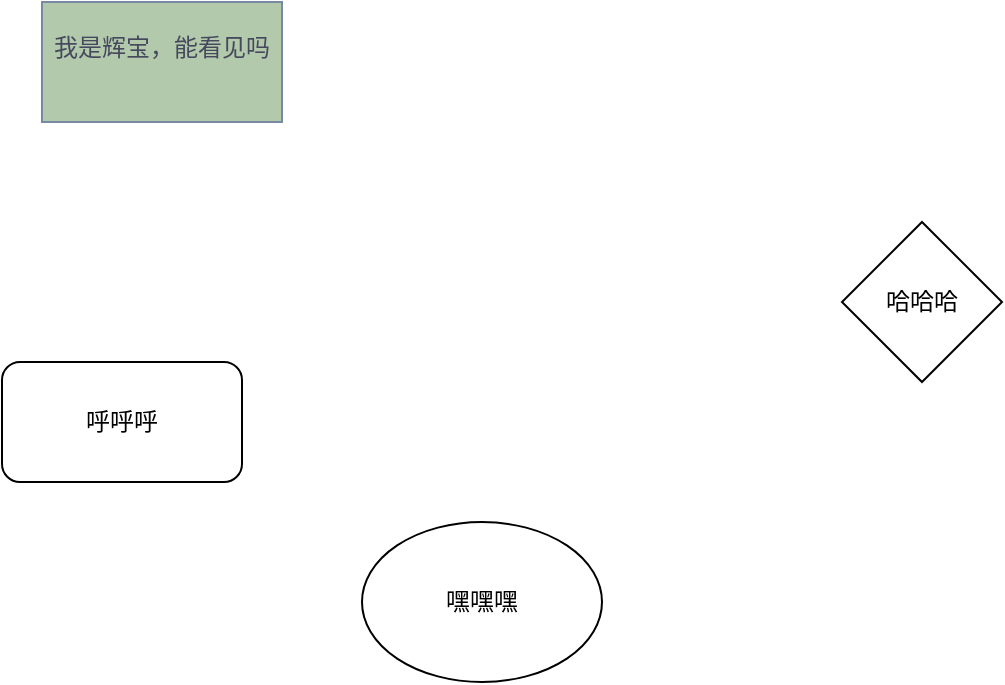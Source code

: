 <mxfile version="24.2.3" type="github">
  <diagram name="第 1 页" id="36TPz7dx8vjbyHLxK2UX">
    <mxGraphModel dx="786" dy="459" grid="1" gridSize="10" guides="1" tooltips="1" connect="1" arrows="1" fold="1" page="1" pageScale="1" pageWidth="827" pageHeight="1169" math="0" shadow="0">
      <root>
        <mxCell id="0" />
        <mxCell id="1" parent="0" />
        <mxCell id="8IJj-SVgCQrwxLhWxZNm-2" value="我是辉宝，能看见吗&lt;div&gt;&lt;br&gt;&lt;/div&gt;" style="rounded=0;whiteSpace=wrap;html=1;strokeColor=#788AA3;fontColor=#46495D;fillColor=#B2C9AB;labelBackgroundColor=none;" parent="1" vertex="1">
          <mxGeometry x="250" y="150" width="120" height="60" as="geometry" />
        </mxCell>
        <mxCell id="m4r6GXodpBRMMCLN3xTG-1" value="嘿嘿嘿" style="ellipse;whiteSpace=wrap;html=1;" parent="1" vertex="1">
          <mxGeometry x="410" y="410" width="120" height="80" as="geometry" />
        </mxCell>
        <mxCell id="m4r6GXodpBRMMCLN3xTG-2" value="哈哈哈" style="rhombus;whiteSpace=wrap;html=1;" parent="1" vertex="1">
          <mxGeometry x="650" y="260" width="80" height="80" as="geometry" />
        </mxCell>
        <mxCell id="LvwUz2GfKC2Qz1bRRh7A-1" value="呼呼呼" style="rounded=1;whiteSpace=wrap;html=1;" vertex="1" parent="1">
          <mxGeometry x="230" y="330" width="120" height="60" as="geometry" />
        </mxCell>
      </root>
    </mxGraphModel>
  </diagram>
</mxfile>
